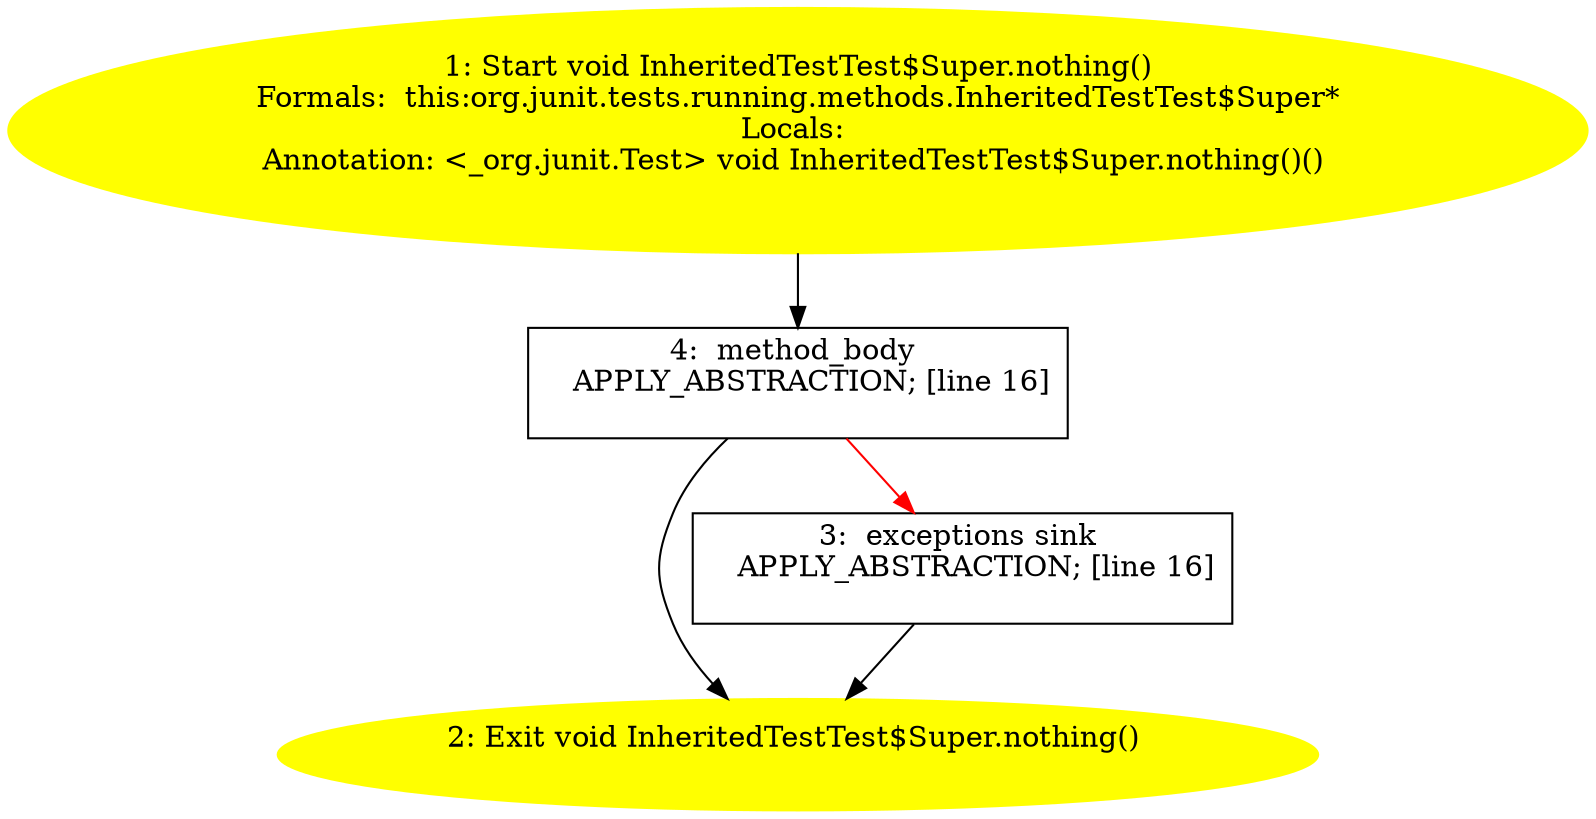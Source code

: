 /* @generated */
digraph cfg {
"org.junit.tests.running.methods.InheritedTestTest$Super.nothing():void.68c17dcf68681977800d608b73f3bff1_1" [label="1: Start void InheritedTestTest$Super.nothing()\nFormals:  this:org.junit.tests.running.methods.InheritedTestTest$Super*\nLocals: \nAnnotation: <_org.junit.Test> void InheritedTestTest$Super.nothing()() \n  " color=yellow style=filled]
	

	 "org.junit.tests.running.methods.InheritedTestTest$Super.nothing():void.68c17dcf68681977800d608b73f3bff1_1" -> "org.junit.tests.running.methods.InheritedTestTest$Super.nothing():void.68c17dcf68681977800d608b73f3bff1_4" ;
"org.junit.tests.running.methods.InheritedTestTest$Super.nothing():void.68c17dcf68681977800d608b73f3bff1_2" [label="2: Exit void InheritedTestTest$Super.nothing() \n  " color=yellow style=filled]
	

"org.junit.tests.running.methods.InheritedTestTest$Super.nothing():void.68c17dcf68681977800d608b73f3bff1_3" [label="3:  exceptions sink \n   APPLY_ABSTRACTION; [line 16]\n " shape="box"]
	

	 "org.junit.tests.running.methods.InheritedTestTest$Super.nothing():void.68c17dcf68681977800d608b73f3bff1_3" -> "org.junit.tests.running.methods.InheritedTestTest$Super.nothing():void.68c17dcf68681977800d608b73f3bff1_2" ;
"org.junit.tests.running.methods.InheritedTestTest$Super.nothing():void.68c17dcf68681977800d608b73f3bff1_4" [label="4:  method_body \n   APPLY_ABSTRACTION; [line 16]\n " shape="box"]
	

	 "org.junit.tests.running.methods.InheritedTestTest$Super.nothing():void.68c17dcf68681977800d608b73f3bff1_4" -> "org.junit.tests.running.methods.InheritedTestTest$Super.nothing():void.68c17dcf68681977800d608b73f3bff1_2" ;
	 "org.junit.tests.running.methods.InheritedTestTest$Super.nothing():void.68c17dcf68681977800d608b73f3bff1_4" -> "org.junit.tests.running.methods.InheritedTestTest$Super.nothing():void.68c17dcf68681977800d608b73f3bff1_3" [color="red" ];
}
